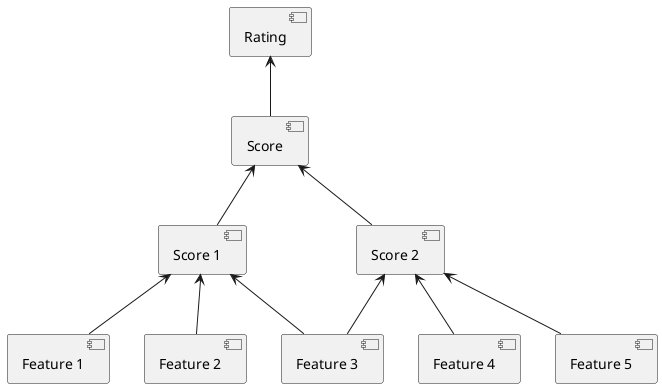@startuml

component rating [
Rating
]

component score [
Score
]

component score_1 [
Score 1
]

component score_2 [
Score 2
]

component feature_1 [
Feature 1
]

component feature_2 [
Feature 2
]

component feature_3 [
Feature 3
]

component feature_4 [
Feature 4
]

component feature_5 [
Feature 5
]

rating <-- score
score <-- score_1
score <-- score_2
score_1 <-- feature_1
score_1 <-- feature_2
score_1 <-- feature_3
score_2 <-- feature_3
score_2 <-- feature_4
score_2 <-- feature_5

@enduml
